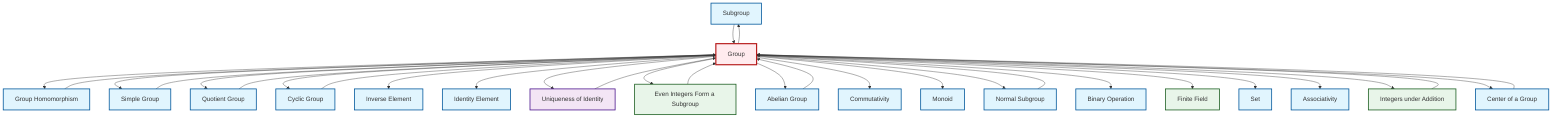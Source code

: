 graph TD
    classDef definition fill:#e1f5fe,stroke:#01579b,stroke-width:2px
    classDef theorem fill:#f3e5f5,stroke:#4a148c,stroke-width:2px
    classDef axiom fill:#fff3e0,stroke:#e65100,stroke-width:2px
    classDef example fill:#e8f5e9,stroke:#1b5e20,stroke-width:2px
    classDef current fill:#ffebee,stroke:#b71c1c,stroke-width:3px
    ex-finite-field["Finite Field"]:::example
    def-subgroup["Subgroup"]:::definition
    def-center-of-group["Center of a Group"]:::definition
    def-monoid["Monoid"]:::definition
    def-quotient-group["Quotient Group"]:::definition
    def-associativity["Associativity"]:::definition
    thm-unique-identity["Uniqueness of Identity"]:::theorem
    def-abelian-group["Abelian Group"]:::definition
    def-cyclic-group["Cyclic Group"]:::definition
    def-identity-element["Identity Element"]:::definition
    ex-integers-addition["Integers under Addition"]:::example
    def-commutativity["Commutativity"]:::definition
    def-group["Group"]:::definition
    def-inverse-element["Inverse Element"]:::definition
    ex-even-integers-subgroup["Even Integers Form a Subgroup"]:::example
    def-set["Set"]:::definition
    def-homomorphism["Group Homomorphism"]:::definition
    def-normal-subgroup["Normal Subgroup"]:::definition
    def-simple-group["Simple Group"]:::definition
    def-binary-operation["Binary Operation"]:::definition
    def-group --> def-homomorphism
    def-quotient-group --> def-group
    def-group --> def-simple-group
    ex-integers-addition --> def-group
    def-group --> def-quotient-group
    def-group --> def-cyclic-group
    def-group --> def-subgroup
    def-group --> def-inverse-element
    thm-unique-identity --> def-group
    def-group --> def-identity-element
    def-group --> thm-unique-identity
    def-group --> ex-even-integers-subgroup
    def-group --> def-abelian-group
    def-group --> def-commutativity
    def-abelian-group --> def-group
    def-group --> def-monoid
    def-simple-group --> def-group
    def-normal-subgroup --> def-group
    def-group --> def-normal-subgroup
    def-homomorphism --> def-group
    def-group --> def-binary-operation
    def-group --> ex-finite-field
    def-group --> def-set
    def-subgroup --> def-group
    ex-even-integers-subgroup --> def-group
    def-group --> def-associativity
    def-center-of-group --> def-group
    def-group --> ex-integers-addition
    def-cyclic-group --> def-group
    def-group --> def-center-of-group
    class def-group current